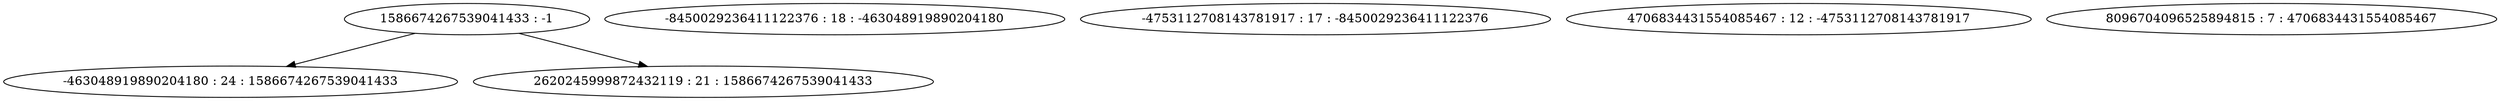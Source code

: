 digraph "plots_25_0.4_1000000.0_6000.0_5000000.0_0.5_75.0_selfish/tree_18_5.dot" {
	0 [label="1586674267539041433 : -1"]
	1 [label="-463048919890204180 : 24 : 1586674267539041433
"]
	2 [label="-8450029236411122376 : 18 : -463048919890204180
"]
	3 [label="2620245999872432119 : 21 : 1586674267539041433
"]
	4 [label="-4753112708143781917 : 17 : -8450029236411122376
"]
	5 [label="4706834431554085467 : 12 : -4753112708143781917
"]
	6 [label="8096704096525894815 : 7 : 4706834431554085467
"]
	0 -> 1
	0 -> 3
}
